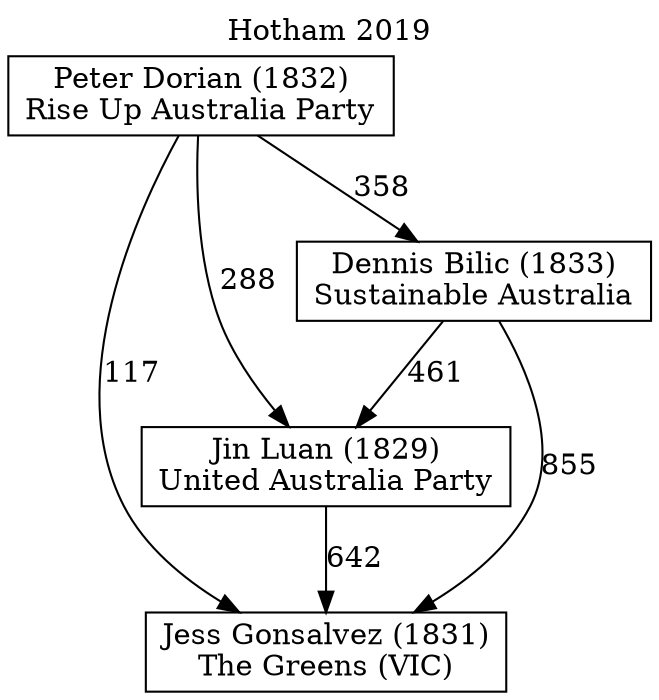 // House preference flow
digraph "Jess Gonsalvez (1831)_Hotham_2019" {
	graph [label="Hotham 2019" labelloc=t mclimit=10]
	node [shape=box]
	"Jess Gonsalvez (1831)" [label="Jess Gonsalvez (1831)
The Greens (VIC)"]
	"Jin Luan (1829)" [label="Jin Luan (1829)
United Australia Party"]
	"Dennis Bilic (1833)" [label="Dennis Bilic (1833)
Sustainable Australia"]
	"Peter Dorian (1832)" [label="Peter Dorian (1832)
Rise Up Australia Party"]
	"Jess Gonsalvez (1831)" [label="Jess Gonsalvez (1831)
The Greens (VIC)"]
	"Dennis Bilic (1833)" [label="Dennis Bilic (1833)
Sustainable Australia"]
	"Peter Dorian (1832)" [label="Peter Dorian (1832)
Rise Up Australia Party"]
	"Jess Gonsalvez (1831)" [label="Jess Gonsalvez (1831)
The Greens (VIC)"]
	"Peter Dorian (1832)" [label="Peter Dorian (1832)
Rise Up Australia Party"]
	"Peter Dorian (1832)" [label="Peter Dorian (1832)
Rise Up Australia Party"]
	"Dennis Bilic (1833)" [label="Dennis Bilic (1833)
Sustainable Australia"]
	"Peter Dorian (1832)" [label="Peter Dorian (1832)
Rise Up Australia Party"]
	"Peter Dorian (1832)" [label="Peter Dorian (1832)
Rise Up Australia Party"]
	"Jin Luan (1829)" [label="Jin Luan (1829)
United Australia Party"]
	"Dennis Bilic (1833)" [label="Dennis Bilic (1833)
Sustainable Australia"]
	"Peter Dorian (1832)" [label="Peter Dorian (1832)
Rise Up Australia Party"]
	"Jin Luan (1829)" [label="Jin Luan (1829)
United Australia Party"]
	"Peter Dorian (1832)" [label="Peter Dorian (1832)
Rise Up Australia Party"]
	"Peter Dorian (1832)" [label="Peter Dorian (1832)
Rise Up Australia Party"]
	"Dennis Bilic (1833)" [label="Dennis Bilic (1833)
Sustainable Australia"]
	"Peter Dorian (1832)" [label="Peter Dorian (1832)
Rise Up Australia Party"]
	"Peter Dorian (1832)" [label="Peter Dorian (1832)
Rise Up Australia Party"]
	"Jin Luan (1829)" -> "Jess Gonsalvez (1831)" [label=642]
	"Dennis Bilic (1833)" -> "Jin Luan (1829)" [label=461]
	"Peter Dorian (1832)" -> "Dennis Bilic (1833)" [label=358]
	"Dennis Bilic (1833)" -> "Jess Gonsalvez (1831)" [label=855]
	"Peter Dorian (1832)" -> "Jess Gonsalvez (1831)" [label=117]
	"Peter Dorian (1832)" -> "Jin Luan (1829)" [label=288]
}
